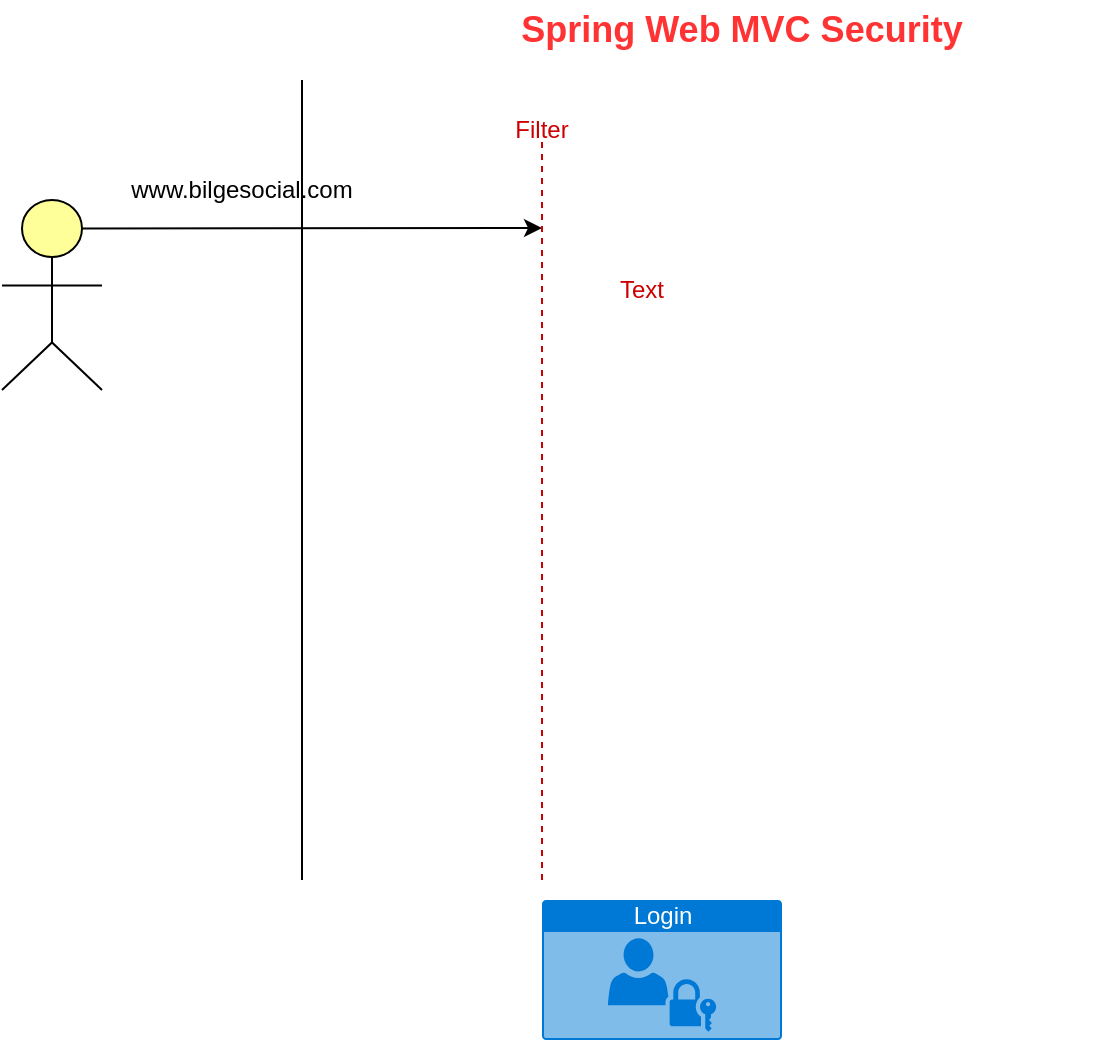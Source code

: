 <mxfile version="16.5.6" type="device"><diagram id="XcGdfxansGvpq4vY4FFQ" name="Page-1"><mxGraphModel dx="1038" dy="575" grid="1" gridSize="10" guides="1" tooltips="1" connect="1" arrows="1" fold="1" page="1" pageScale="1" pageWidth="827" pageHeight="1169" math="0" shadow="0"><root><mxCell id="0"/><mxCell id="1" parent="0"/><mxCell id="FP8gPVppiIeEWCjbkS36-1" value="" style="html=1;outlineConnect=0;whiteSpace=wrap;fillColor=#ffff99;verticalLabelPosition=bottom;verticalAlign=top;align=center;shape=mxgraph.archimate3.actor;" vertex="1" parent="1"><mxGeometry x="10" y="100" width="50" height="95" as="geometry"/></mxCell><mxCell id="FP8gPVppiIeEWCjbkS36-2" value="Login" style="html=1;strokeColor=none;fillColor=#0079D6;labelPosition=center;verticalLabelPosition=middle;verticalAlign=top;align=center;fontSize=12;outlineConnect=0;spacingTop=-6;fontColor=#FFFFFF;sketch=0;shape=mxgraph.sitemap.login;" vertex="1" parent="1"><mxGeometry x="280" y="450" width="120" height="70" as="geometry"/></mxCell><mxCell id="FP8gPVppiIeEWCjbkS36-4" value="" style="endArrow=none;html=1;rounded=0;" edge="1" parent="1"><mxGeometry width="50" height="50" relative="1" as="geometry"><mxPoint x="160" y="440" as="sourcePoint"/><mxPoint x="160" y="40" as="targetPoint"/></mxGeometry></mxCell><mxCell id="FP8gPVppiIeEWCjbkS36-5" value="Spring Web MVC Security" style="text;html=1;strokeColor=none;fillColor=none;align=center;verticalAlign=middle;whiteSpace=wrap;rounded=0;fontSize=18;labelBorderColor=none;fontColor=#FF3333;fontStyle=1" vertex="1" parent="1"><mxGeometry x="200" width="360" height="30" as="geometry"/></mxCell><mxCell id="FP8gPVppiIeEWCjbkS36-6" value="" style="endArrow=classic;html=1;rounded=0;fontSize=18;fontColor=#FF3333;exitX=0.8;exitY=0.15;exitDx=0;exitDy=0;exitPerimeter=0;" edge="1" parent="1" source="FP8gPVppiIeEWCjbkS36-1"><mxGeometry width="50" height="50" relative="1" as="geometry"><mxPoint x="390" y="290" as="sourcePoint"/><mxPoint x="280" y="114" as="targetPoint"/></mxGeometry></mxCell><mxCell id="FP8gPVppiIeEWCjbkS36-7" value="www.bilgesocial.com" style="text;html=1;strokeColor=none;fillColor=none;align=center;verticalAlign=middle;whiteSpace=wrap;rounded=0;labelBorderColor=none;fontSize=12;fontColor=#000000;" vertex="1" parent="1"><mxGeometry x="60" y="80" width="140" height="30" as="geometry"/></mxCell><mxCell id="FP8gPVppiIeEWCjbkS36-8" value="" style="endArrow=none;dashed=1;html=1;rounded=0;fontSize=12;fontColor=#CC0000;strokeColor=#CC0000;startArrow=none;" edge="1" parent="1" source="FP8gPVppiIeEWCjbkS36-9"><mxGeometry width="50" height="50" relative="1" as="geometry"><mxPoint x="280" y="440" as="sourcePoint"/><mxPoint x="280" y="70" as="targetPoint"/></mxGeometry></mxCell><mxCell id="FP8gPVppiIeEWCjbkS36-9" value="Filter" style="text;html=1;strokeColor=none;fillColor=none;align=center;verticalAlign=middle;whiteSpace=wrap;rounded=0;labelBorderColor=none;fontSize=12;fontColor=#CC0000;" vertex="1" parent="1"><mxGeometry x="250" y="50" width="60" height="30" as="geometry"/></mxCell><mxCell id="FP8gPVppiIeEWCjbkS36-10" value="" style="endArrow=none;dashed=1;html=1;rounded=0;fontSize=12;fontColor=#CC0000;strokeColor=#CC0000;" edge="1" parent="1" target="FP8gPVppiIeEWCjbkS36-9"><mxGeometry width="50" height="50" relative="1" as="geometry"><mxPoint x="280" y="440" as="sourcePoint"/><mxPoint x="280" y="70" as="targetPoint"/></mxGeometry></mxCell><mxCell id="FP8gPVppiIeEWCjbkS36-11" value="Text" style="text;html=1;strokeColor=none;fillColor=none;align=center;verticalAlign=middle;whiteSpace=wrap;rounded=0;labelBorderColor=none;fontSize=12;fontColor=#CC0000;" vertex="1" parent="1"><mxGeometry x="290" y="120" width="80" height="50" as="geometry"/></mxCell></root></mxGraphModel></diagram></mxfile>